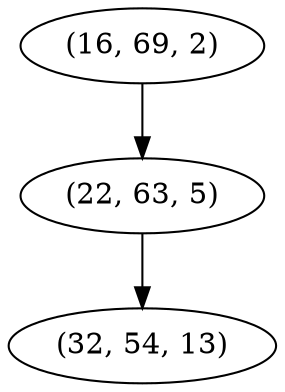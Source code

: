 digraph tree {
    "(16, 69, 2)";
    "(22, 63, 5)";
    "(32, 54, 13)";
    "(16, 69, 2)" -> "(22, 63, 5)";
    "(22, 63, 5)" -> "(32, 54, 13)";
}
